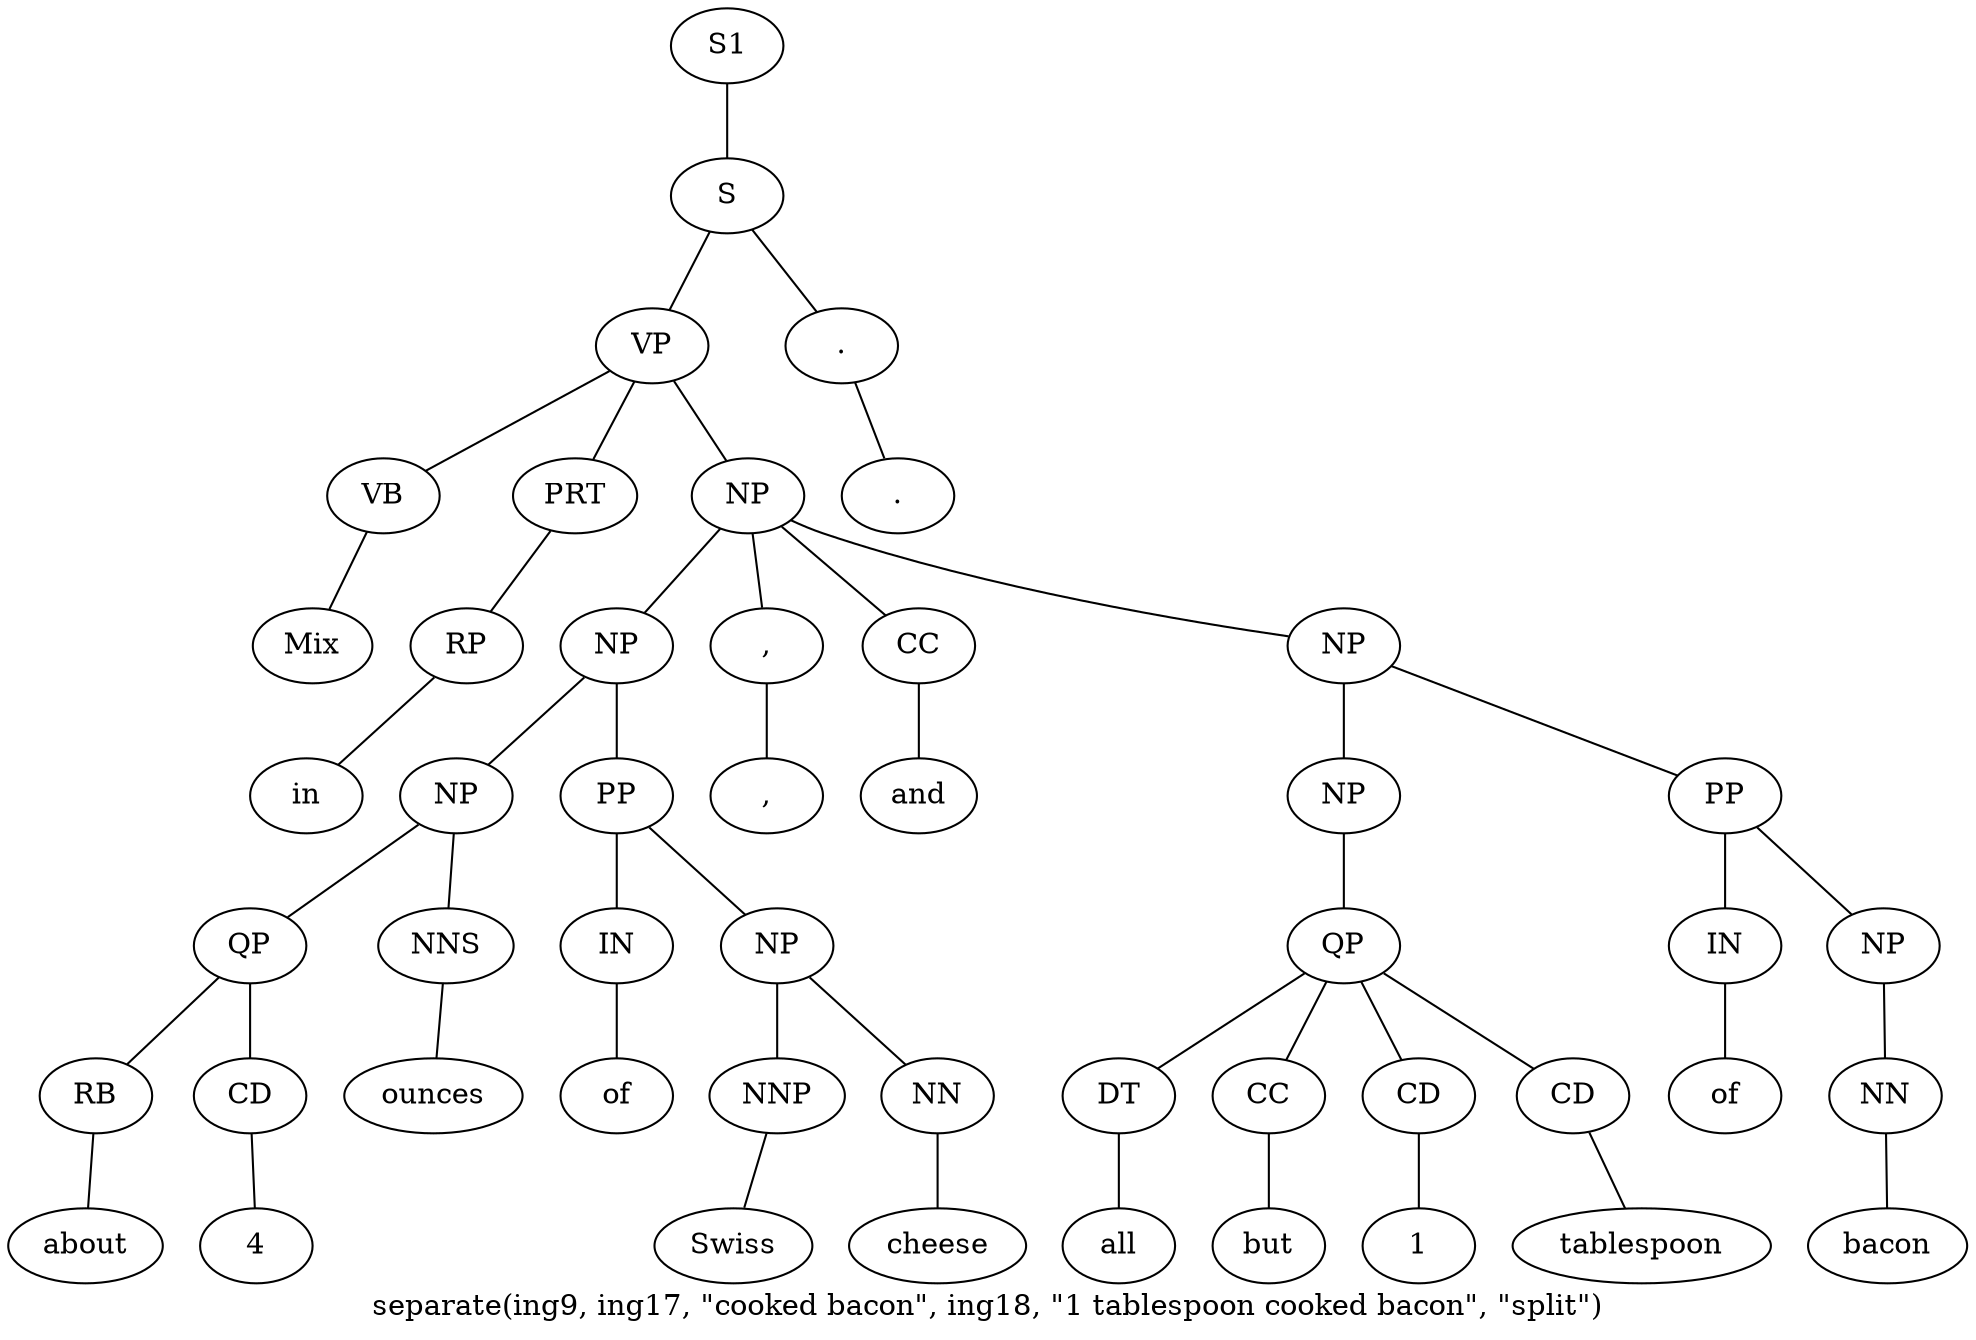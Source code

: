 graph SyntaxGraph {
	label = "separate(ing9, ing17, \"cooked bacon\", ing18, \"1 tablespoon cooked bacon\", \"split\")";
	Node0 [label="S1"];
	Node1 [label="S"];
	Node2 [label="VP"];
	Node3 [label="VB"];
	Node4 [label="Mix"];
	Node5 [label="PRT"];
	Node6 [label="RP"];
	Node7 [label="in"];
	Node8 [label="NP"];
	Node9 [label="NP"];
	Node10 [label="NP"];
	Node11 [label="QP"];
	Node12 [label="RB"];
	Node13 [label="about"];
	Node14 [label="CD"];
	Node15 [label="4"];
	Node16 [label="NNS"];
	Node17 [label="ounces"];
	Node18 [label="PP"];
	Node19 [label="IN"];
	Node20 [label="of"];
	Node21 [label="NP"];
	Node22 [label="NNP"];
	Node23 [label="Swiss"];
	Node24 [label="NN"];
	Node25 [label="cheese"];
	Node26 [label=","];
	Node27 [label=","];
	Node28 [label="CC"];
	Node29 [label="and"];
	Node30 [label="NP"];
	Node31 [label="NP"];
	Node32 [label="QP"];
	Node33 [label="DT"];
	Node34 [label="all"];
	Node35 [label="CC"];
	Node36 [label="but"];
	Node37 [label="CD"];
	Node38 [label="1"];
	Node39 [label="CD"];
	Node40 [label="tablespoon"];
	Node41 [label="PP"];
	Node42 [label="IN"];
	Node43 [label="of"];
	Node44 [label="NP"];
	Node45 [label="NN"];
	Node46 [label="bacon"];
	Node47 [label="."];
	Node48 [label="."];

	Node0 -- Node1;
	Node1 -- Node2;
	Node1 -- Node47;
	Node2 -- Node3;
	Node2 -- Node5;
	Node2 -- Node8;
	Node3 -- Node4;
	Node5 -- Node6;
	Node6 -- Node7;
	Node8 -- Node9;
	Node8 -- Node26;
	Node8 -- Node28;
	Node8 -- Node30;
	Node9 -- Node10;
	Node9 -- Node18;
	Node10 -- Node11;
	Node10 -- Node16;
	Node11 -- Node12;
	Node11 -- Node14;
	Node12 -- Node13;
	Node14 -- Node15;
	Node16 -- Node17;
	Node18 -- Node19;
	Node18 -- Node21;
	Node19 -- Node20;
	Node21 -- Node22;
	Node21 -- Node24;
	Node22 -- Node23;
	Node24 -- Node25;
	Node26 -- Node27;
	Node28 -- Node29;
	Node30 -- Node31;
	Node30 -- Node41;
	Node31 -- Node32;
	Node32 -- Node33;
	Node32 -- Node35;
	Node32 -- Node37;
	Node32 -- Node39;
	Node33 -- Node34;
	Node35 -- Node36;
	Node37 -- Node38;
	Node39 -- Node40;
	Node41 -- Node42;
	Node41 -- Node44;
	Node42 -- Node43;
	Node44 -- Node45;
	Node45 -- Node46;
	Node47 -- Node48;
}